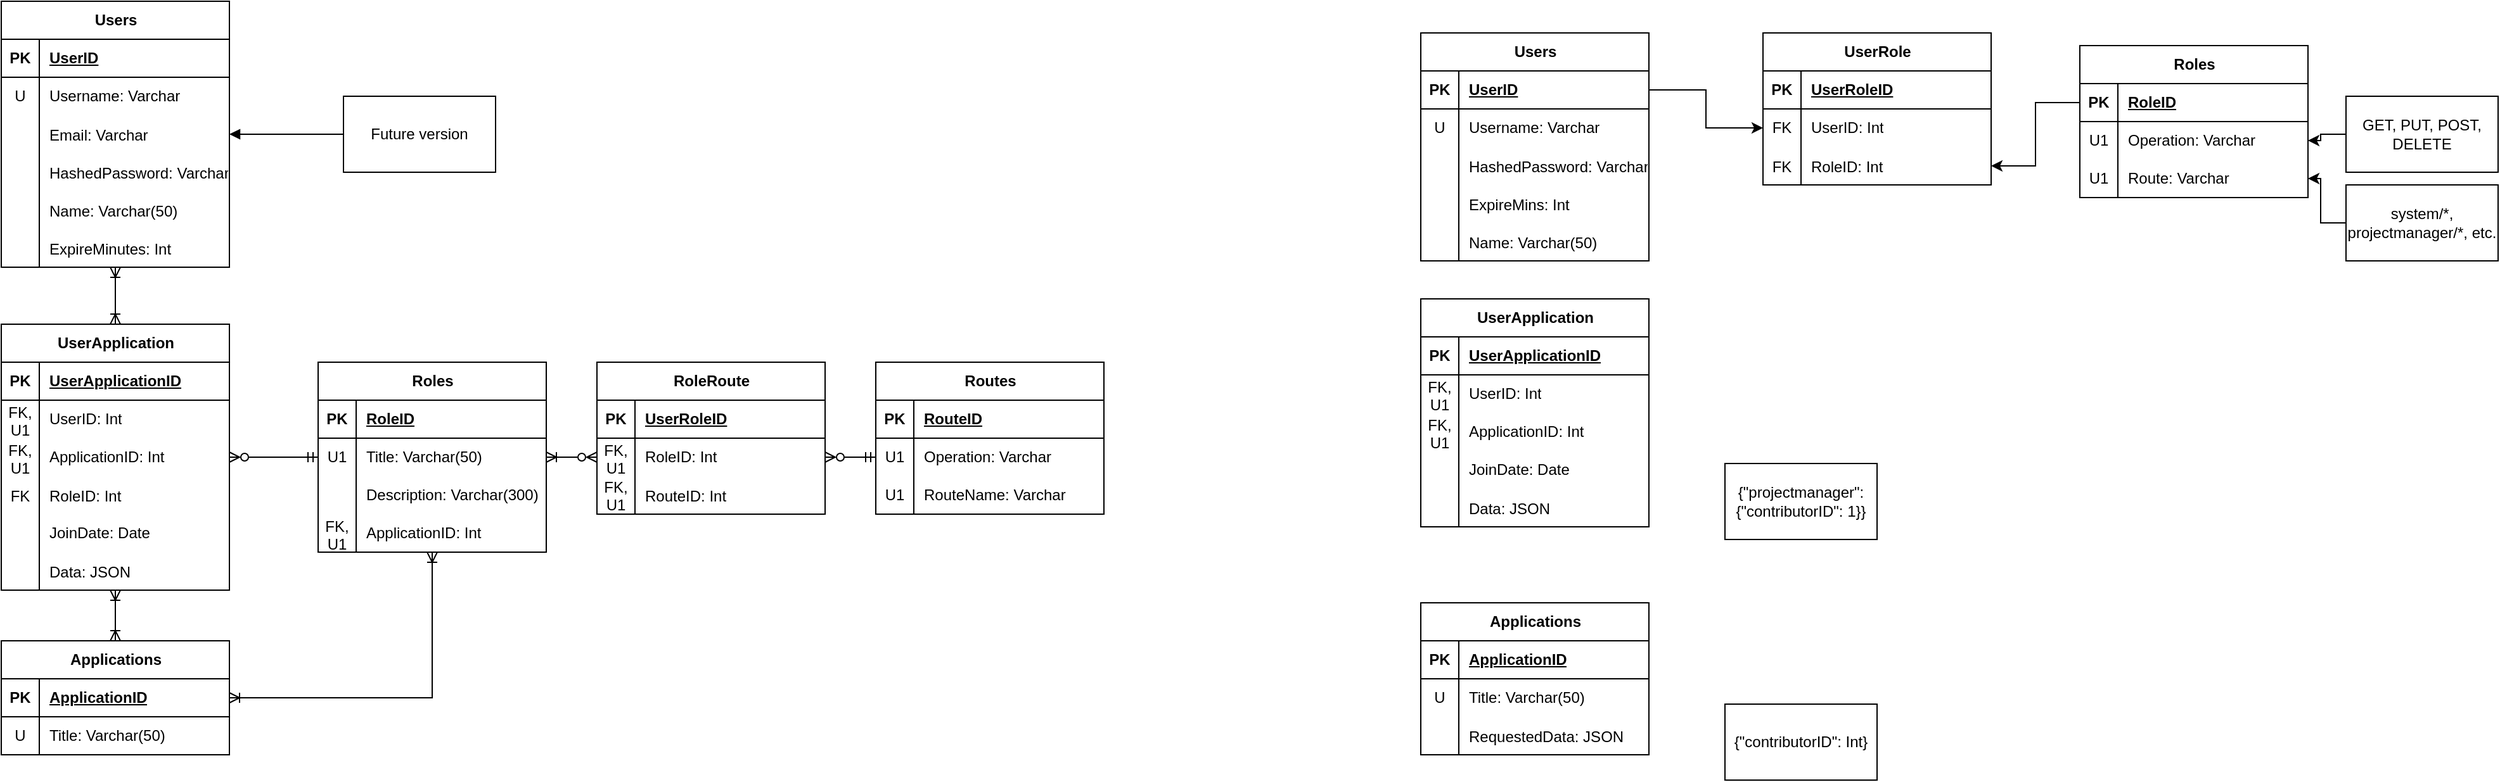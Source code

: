 <mxfile version="28.1.2">
  <diagram name="Page-1" id="nb4mi7pNr2t4-oY1ffpc">
    <mxGraphModel dx="2702" dy="653" grid="1" gridSize="10" guides="1" tooltips="1" connect="1" arrows="1" fold="1" page="1" pageScale="1" pageWidth="850" pageHeight="1100" math="0" shadow="0">
      <root>
        <mxCell id="0" />
        <mxCell id="1" parent="0" />
        <mxCell id="kNN7X9qwSUK0q-ytnzqD-1" value="Users" style="shape=table;startSize=30;container=1;collapsible=1;childLayout=tableLayout;fixedRows=1;rowLines=0;fontStyle=1;align=center;resizeLast=1;html=1;" parent="1" vertex="1">
          <mxGeometry x="-260" y="280" width="180" height="180" as="geometry" />
        </mxCell>
        <mxCell id="kNN7X9qwSUK0q-ytnzqD-2" value="" style="shape=tableRow;horizontal=0;startSize=0;swimlaneHead=0;swimlaneBody=0;fillColor=none;collapsible=0;dropTarget=0;points=[[0,0.5],[1,0.5]];portConstraint=eastwest;top=0;left=0;right=0;bottom=1;" parent="kNN7X9qwSUK0q-ytnzqD-1" vertex="1">
          <mxGeometry y="30" width="180" height="30" as="geometry" />
        </mxCell>
        <mxCell id="kNN7X9qwSUK0q-ytnzqD-3" value="PK" style="shape=partialRectangle;connectable=0;fillColor=none;top=0;left=0;bottom=0;right=0;fontStyle=1;overflow=hidden;whiteSpace=wrap;html=1;" parent="kNN7X9qwSUK0q-ytnzqD-2" vertex="1">
          <mxGeometry width="30" height="30" as="geometry">
            <mxRectangle width="30" height="30" as="alternateBounds" />
          </mxGeometry>
        </mxCell>
        <mxCell id="kNN7X9qwSUK0q-ytnzqD-4" value="UserID" style="shape=partialRectangle;connectable=0;fillColor=none;top=0;left=0;bottom=0;right=0;align=left;spacingLeft=6;fontStyle=5;overflow=hidden;whiteSpace=wrap;html=1;" parent="kNN7X9qwSUK0q-ytnzqD-2" vertex="1">
          <mxGeometry x="30" width="150" height="30" as="geometry">
            <mxRectangle width="150" height="30" as="alternateBounds" />
          </mxGeometry>
        </mxCell>
        <mxCell id="kNN7X9qwSUK0q-ytnzqD-5" value="" style="shape=tableRow;horizontal=0;startSize=0;swimlaneHead=0;swimlaneBody=0;fillColor=none;collapsible=0;dropTarget=0;points=[[0,0.5],[1,0.5]];portConstraint=eastwest;top=0;left=0;right=0;bottom=0;" parent="kNN7X9qwSUK0q-ytnzqD-1" vertex="1">
          <mxGeometry y="60" width="180" height="30" as="geometry" />
        </mxCell>
        <mxCell id="kNN7X9qwSUK0q-ytnzqD-6" value="U" style="shape=partialRectangle;connectable=0;fillColor=none;top=0;left=0;bottom=0;right=0;editable=1;overflow=hidden;whiteSpace=wrap;html=1;" parent="kNN7X9qwSUK0q-ytnzqD-5" vertex="1">
          <mxGeometry width="30" height="30" as="geometry">
            <mxRectangle width="30" height="30" as="alternateBounds" />
          </mxGeometry>
        </mxCell>
        <mxCell id="kNN7X9qwSUK0q-ytnzqD-7" value="Username: Varchar" style="shape=partialRectangle;connectable=0;fillColor=none;top=0;left=0;bottom=0;right=0;align=left;spacingLeft=6;overflow=hidden;whiteSpace=wrap;html=1;" parent="kNN7X9qwSUK0q-ytnzqD-5" vertex="1">
          <mxGeometry x="30" width="150" height="30" as="geometry">
            <mxRectangle width="150" height="30" as="alternateBounds" />
          </mxGeometry>
        </mxCell>
        <mxCell id="kNN7X9qwSUK0q-ytnzqD-29" value="" style="shape=tableRow;horizontal=0;startSize=0;swimlaneHead=0;swimlaneBody=0;fillColor=none;collapsible=0;dropTarget=0;points=[[0,0.5],[1,0.5]];portConstraint=eastwest;top=0;left=0;right=0;bottom=0;" parent="kNN7X9qwSUK0q-ytnzqD-1" vertex="1">
          <mxGeometry y="90" width="180" height="30" as="geometry" />
        </mxCell>
        <mxCell id="kNN7X9qwSUK0q-ytnzqD-30" value="" style="shape=partialRectangle;connectable=0;fillColor=none;top=0;left=0;bottom=0;right=0;editable=1;overflow=hidden;" parent="kNN7X9qwSUK0q-ytnzqD-29" vertex="1">
          <mxGeometry width="30" height="30" as="geometry">
            <mxRectangle width="30" height="30" as="alternateBounds" />
          </mxGeometry>
        </mxCell>
        <mxCell id="kNN7X9qwSUK0q-ytnzqD-31" value="HashedPassword: Varchar" style="shape=partialRectangle;connectable=0;fillColor=none;top=0;left=0;bottom=0;right=0;align=left;spacingLeft=6;overflow=hidden;" parent="kNN7X9qwSUK0q-ytnzqD-29" vertex="1">
          <mxGeometry x="30" width="150" height="30" as="geometry">
            <mxRectangle width="150" height="30" as="alternateBounds" />
          </mxGeometry>
        </mxCell>
        <mxCell id="uU7bzpxdjLpJ6NOKs12N-2" value="" style="shape=tableRow;horizontal=0;startSize=0;swimlaneHead=0;swimlaneBody=0;fillColor=none;collapsible=0;dropTarget=0;points=[[0,0.5],[1,0.5]];portConstraint=eastwest;top=0;left=0;right=0;bottom=0;" parent="kNN7X9qwSUK0q-ytnzqD-1" vertex="1">
          <mxGeometry y="120" width="180" height="30" as="geometry" />
        </mxCell>
        <mxCell id="uU7bzpxdjLpJ6NOKs12N-3" value="" style="shape=partialRectangle;connectable=0;fillColor=none;top=0;left=0;bottom=0;right=0;editable=1;overflow=hidden;" parent="uU7bzpxdjLpJ6NOKs12N-2" vertex="1">
          <mxGeometry width="30" height="30" as="geometry">
            <mxRectangle width="30" height="30" as="alternateBounds" />
          </mxGeometry>
        </mxCell>
        <mxCell id="uU7bzpxdjLpJ6NOKs12N-4" value="ExpireMins: Int" style="shape=partialRectangle;connectable=0;fillColor=none;top=0;left=0;bottom=0;right=0;align=left;spacingLeft=6;overflow=hidden;" parent="uU7bzpxdjLpJ6NOKs12N-2" vertex="1">
          <mxGeometry x="30" width="150" height="30" as="geometry">
            <mxRectangle width="150" height="30" as="alternateBounds" />
          </mxGeometry>
        </mxCell>
        <mxCell id="T93KSlqBn5MRZAO2_qso-1" value="" style="shape=tableRow;horizontal=0;startSize=0;swimlaneHead=0;swimlaneBody=0;fillColor=none;collapsible=0;dropTarget=0;points=[[0,0.5],[1,0.5]];portConstraint=eastwest;top=0;left=0;right=0;bottom=0;" parent="kNN7X9qwSUK0q-ytnzqD-1" vertex="1">
          <mxGeometry y="150" width="180" height="30" as="geometry" />
        </mxCell>
        <mxCell id="T93KSlqBn5MRZAO2_qso-2" value="" style="shape=partialRectangle;connectable=0;fillColor=none;top=0;left=0;bottom=0;right=0;editable=1;overflow=hidden;" parent="T93KSlqBn5MRZAO2_qso-1" vertex="1">
          <mxGeometry width="30" height="30" as="geometry">
            <mxRectangle width="30" height="30" as="alternateBounds" />
          </mxGeometry>
        </mxCell>
        <mxCell id="T93KSlqBn5MRZAO2_qso-3" value="Name: Varchar(50)" style="shape=partialRectangle;connectable=0;fillColor=none;top=0;left=0;bottom=0;right=0;align=left;spacingLeft=6;overflow=hidden;" parent="T93KSlqBn5MRZAO2_qso-1" vertex="1">
          <mxGeometry x="30" width="150" height="30" as="geometry">
            <mxRectangle width="150" height="30" as="alternateBounds" />
          </mxGeometry>
        </mxCell>
        <mxCell id="kNN7X9qwSUK0q-ytnzqD-14" value="UserRole" style="shape=table;startSize=30;container=1;collapsible=1;childLayout=tableLayout;fixedRows=1;rowLines=0;fontStyle=1;align=center;resizeLast=1;html=1;" parent="1" vertex="1">
          <mxGeometry x="10" y="280" width="180" height="120" as="geometry" />
        </mxCell>
        <mxCell id="kNN7X9qwSUK0q-ytnzqD-15" value="" style="shape=tableRow;horizontal=0;startSize=0;swimlaneHead=0;swimlaneBody=0;fillColor=none;collapsible=0;dropTarget=0;points=[[0,0.5],[1,0.5]];portConstraint=eastwest;top=0;left=0;right=0;bottom=1;" parent="kNN7X9qwSUK0q-ytnzqD-14" vertex="1">
          <mxGeometry y="30" width="180" height="30" as="geometry" />
        </mxCell>
        <mxCell id="kNN7X9qwSUK0q-ytnzqD-16" value="PK" style="shape=partialRectangle;connectable=0;fillColor=none;top=0;left=0;bottom=0;right=0;fontStyle=1;overflow=hidden;whiteSpace=wrap;html=1;" parent="kNN7X9qwSUK0q-ytnzqD-15" vertex="1">
          <mxGeometry width="30" height="30" as="geometry">
            <mxRectangle width="30" height="30" as="alternateBounds" />
          </mxGeometry>
        </mxCell>
        <mxCell id="kNN7X9qwSUK0q-ytnzqD-17" value="UserRoleID" style="shape=partialRectangle;connectable=0;fillColor=none;top=0;left=0;bottom=0;right=0;align=left;spacingLeft=6;fontStyle=5;overflow=hidden;whiteSpace=wrap;html=1;" parent="kNN7X9qwSUK0q-ytnzqD-15" vertex="1">
          <mxGeometry x="30" width="150" height="30" as="geometry">
            <mxRectangle width="150" height="30" as="alternateBounds" />
          </mxGeometry>
        </mxCell>
        <mxCell id="kNN7X9qwSUK0q-ytnzqD-18" value="" style="shape=tableRow;horizontal=0;startSize=0;swimlaneHead=0;swimlaneBody=0;fillColor=none;collapsible=0;dropTarget=0;points=[[0,0.5],[1,0.5]];portConstraint=eastwest;top=0;left=0;right=0;bottom=0;" parent="kNN7X9qwSUK0q-ytnzqD-14" vertex="1">
          <mxGeometry y="60" width="180" height="30" as="geometry" />
        </mxCell>
        <mxCell id="kNN7X9qwSUK0q-ytnzqD-19" value="FK" style="shape=partialRectangle;connectable=0;fillColor=none;top=0;left=0;bottom=0;right=0;editable=1;overflow=hidden;whiteSpace=wrap;html=1;" parent="kNN7X9qwSUK0q-ytnzqD-18" vertex="1">
          <mxGeometry width="30" height="30" as="geometry">
            <mxRectangle width="30" height="30" as="alternateBounds" />
          </mxGeometry>
        </mxCell>
        <mxCell id="kNN7X9qwSUK0q-ytnzqD-20" value="UserID: Int" style="shape=partialRectangle;connectable=0;fillColor=none;top=0;left=0;bottom=0;right=0;align=left;spacingLeft=6;overflow=hidden;whiteSpace=wrap;html=1;" parent="kNN7X9qwSUK0q-ytnzqD-18" vertex="1">
          <mxGeometry x="30" width="150" height="30" as="geometry">
            <mxRectangle width="150" height="30" as="alternateBounds" />
          </mxGeometry>
        </mxCell>
        <mxCell id="qYCsMLXKNH8RooIpjxIE-30" value="" style="shape=tableRow;horizontal=0;startSize=0;swimlaneHead=0;swimlaneBody=0;fillColor=none;collapsible=0;dropTarget=0;points=[[0,0.5],[1,0.5]];portConstraint=eastwest;top=0;left=0;right=0;bottom=0;" parent="kNN7X9qwSUK0q-ytnzqD-14" vertex="1">
          <mxGeometry y="90" width="180" height="30" as="geometry" />
        </mxCell>
        <mxCell id="qYCsMLXKNH8RooIpjxIE-31" value="FK" style="shape=partialRectangle;connectable=0;fillColor=none;top=0;left=0;bottom=0;right=0;editable=1;overflow=hidden;" parent="qYCsMLXKNH8RooIpjxIE-30" vertex="1">
          <mxGeometry width="30" height="30" as="geometry">
            <mxRectangle width="30" height="30" as="alternateBounds" />
          </mxGeometry>
        </mxCell>
        <mxCell id="qYCsMLXKNH8RooIpjxIE-32" value="RoleID: Int" style="shape=partialRectangle;connectable=0;fillColor=none;top=0;left=0;bottom=0;right=0;align=left;spacingLeft=6;overflow=hidden;" parent="qYCsMLXKNH8RooIpjxIE-30" vertex="1">
          <mxGeometry x="30" width="150" height="30" as="geometry">
            <mxRectangle width="150" height="30" as="alternateBounds" />
          </mxGeometry>
        </mxCell>
        <mxCell id="qYCsMLXKNH8RooIpjxIE-1" value="Roles" style="shape=table;startSize=30;container=1;collapsible=1;childLayout=tableLayout;fixedRows=1;rowLines=0;fontStyle=1;align=center;resizeLast=1;html=1;" parent="1" vertex="1">
          <mxGeometry x="260" y="290" width="180" height="120" as="geometry" />
        </mxCell>
        <mxCell id="qYCsMLXKNH8RooIpjxIE-2" value="" style="shape=tableRow;horizontal=0;startSize=0;swimlaneHead=0;swimlaneBody=0;fillColor=none;collapsible=0;dropTarget=0;points=[[0,0.5],[1,0.5]];portConstraint=eastwest;top=0;left=0;right=0;bottom=1;" parent="qYCsMLXKNH8RooIpjxIE-1" vertex="1">
          <mxGeometry y="30" width="180" height="30" as="geometry" />
        </mxCell>
        <mxCell id="qYCsMLXKNH8RooIpjxIE-3" value="PK" style="shape=partialRectangle;connectable=0;fillColor=none;top=0;left=0;bottom=0;right=0;fontStyle=1;overflow=hidden;whiteSpace=wrap;html=1;" parent="qYCsMLXKNH8RooIpjxIE-2" vertex="1">
          <mxGeometry width="30" height="30" as="geometry">
            <mxRectangle width="30" height="30" as="alternateBounds" />
          </mxGeometry>
        </mxCell>
        <mxCell id="qYCsMLXKNH8RooIpjxIE-4" value="RoleID" style="shape=partialRectangle;connectable=0;fillColor=none;top=0;left=0;bottom=0;right=0;align=left;spacingLeft=6;fontStyle=5;overflow=hidden;whiteSpace=wrap;html=1;" parent="qYCsMLXKNH8RooIpjxIE-2" vertex="1">
          <mxGeometry x="30" width="150" height="30" as="geometry">
            <mxRectangle width="150" height="30" as="alternateBounds" />
          </mxGeometry>
        </mxCell>
        <mxCell id="qYCsMLXKNH8RooIpjxIE-8" value="" style="shape=tableRow;horizontal=0;startSize=0;swimlaneHead=0;swimlaneBody=0;fillColor=none;collapsible=0;dropTarget=0;points=[[0,0.5],[1,0.5]];portConstraint=eastwest;top=0;left=0;right=0;bottom=0;" parent="qYCsMLXKNH8RooIpjxIE-1" vertex="1">
          <mxGeometry y="60" width="180" height="30" as="geometry" />
        </mxCell>
        <mxCell id="qYCsMLXKNH8RooIpjxIE-9" value="U1" style="shape=partialRectangle;connectable=0;fillColor=none;top=0;left=0;bottom=0;right=0;editable=1;overflow=hidden;whiteSpace=wrap;html=1;" parent="qYCsMLXKNH8RooIpjxIE-8" vertex="1">
          <mxGeometry width="30" height="30" as="geometry">
            <mxRectangle width="30" height="30" as="alternateBounds" />
          </mxGeometry>
        </mxCell>
        <mxCell id="qYCsMLXKNH8RooIpjxIE-10" value="Operation: Varchar" style="shape=partialRectangle;connectable=0;fillColor=none;top=0;left=0;bottom=0;right=0;align=left;spacingLeft=6;overflow=hidden;whiteSpace=wrap;html=1;" parent="qYCsMLXKNH8RooIpjxIE-8" vertex="1">
          <mxGeometry x="30" width="150" height="30" as="geometry">
            <mxRectangle width="150" height="30" as="alternateBounds" />
          </mxGeometry>
        </mxCell>
        <mxCell id="qYCsMLXKNH8RooIpjxIE-11" value="" style="shape=tableRow;horizontal=0;startSize=0;swimlaneHead=0;swimlaneBody=0;fillColor=none;collapsible=0;dropTarget=0;points=[[0,0.5],[1,0.5]];portConstraint=eastwest;top=0;left=0;right=0;bottom=0;" parent="qYCsMLXKNH8RooIpjxIE-1" vertex="1">
          <mxGeometry y="90" width="180" height="30" as="geometry" />
        </mxCell>
        <mxCell id="qYCsMLXKNH8RooIpjxIE-12" value="U1" style="shape=partialRectangle;connectable=0;fillColor=none;top=0;left=0;bottom=0;right=0;editable=1;overflow=hidden;whiteSpace=wrap;html=1;" parent="qYCsMLXKNH8RooIpjxIE-11" vertex="1">
          <mxGeometry width="30" height="30" as="geometry">
            <mxRectangle width="30" height="30" as="alternateBounds" />
          </mxGeometry>
        </mxCell>
        <mxCell id="qYCsMLXKNH8RooIpjxIE-13" value="Route: Varchar" style="shape=partialRectangle;connectable=0;fillColor=none;top=0;left=0;bottom=0;right=0;align=left;spacingLeft=6;overflow=hidden;whiteSpace=wrap;html=1;" parent="qYCsMLXKNH8RooIpjxIE-11" vertex="1">
          <mxGeometry x="30" width="150" height="30" as="geometry">
            <mxRectangle width="150" height="30" as="alternateBounds" />
          </mxGeometry>
        </mxCell>
        <mxCell id="uU7bzpxdjLpJ6NOKs12N-1" style="edgeStyle=orthogonalEdgeStyle;rounded=0;orthogonalLoop=1;jettySize=auto;html=1;entryX=1;entryY=0.5;entryDx=0;entryDy=0;" parent="1" source="qYCsMLXKNH8RooIpjxIE-27" target="qYCsMLXKNH8RooIpjxIE-8" edge="1">
          <mxGeometry relative="1" as="geometry" />
        </mxCell>
        <mxCell id="qYCsMLXKNH8RooIpjxIE-27" value="GET, PUT, POST, DELETE" style="rounded=0;whiteSpace=wrap;html=1;" parent="1" vertex="1">
          <mxGeometry x="470" y="330" width="120" height="60" as="geometry" />
        </mxCell>
        <mxCell id="qYCsMLXKNH8RooIpjxIE-33" style="edgeStyle=orthogonalEdgeStyle;rounded=0;orthogonalLoop=1;jettySize=auto;html=1;entryX=1;entryY=0.5;entryDx=0;entryDy=0;" parent="1" source="qYCsMLXKNH8RooIpjxIE-2" target="qYCsMLXKNH8RooIpjxIE-30" edge="1">
          <mxGeometry relative="1" as="geometry" />
        </mxCell>
        <mxCell id="qYCsMLXKNH8RooIpjxIE-34" style="edgeStyle=orthogonalEdgeStyle;rounded=0;orthogonalLoop=1;jettySize=auto;html=1;entryX=0;entryY=0.5;entryDx=0;entryDy=0;" parent="1" source="kNN7X9qwSUK0q-ytnzqD-2" target="kNN7X9qwSUK0q-ytnzqD-18" edge="1">
          <mxGeometry relative="1" as="geometry" />
        </mxCell>
        <mxCell id="uU7bzpxdjLpJ6NOKs12N-9" style="edgeStyle=orthogonalEdgeStyle;rounded=0;orthogonalLoop=1;jettySize=auto;html=1;entryX=1;entryY=0.5;entryDx=0;entryDy=0;" parent="1" source="uU7bzpxdjLpJ6NOKs12N-8" target="qYCsMLXKNH8RooIpjxIE-11" edge="1">
          <mxGeometry relative="1" as="geometry" />
        </mxCell>
        <mxCell id="uU7bzpxdjLpJ6NOKs12N-8" value="system/*, projectmanager/*, etc." style="rounded=0;whiteSpace=wrap;html=1;" parent="1" vertex="1">
          <mxGeometry x="470" y="400" width="120" height="60" as="geometry" />
        </mxCell>
        <mxCell id="iZ5FdA-a0nh2nVaovW2s-1" value="Applications" style="shape=table;startSize=30;container=1;collapsible=1;childLayout=tableLayout;fixedRows=1;rowLines=0;fontStyle=1;align=center;resizeLast=1;html=1;" parent="1" vertex="1">
          <mxGeometry x="-260" y="730" width="180" height="120" as="geometry" />
        </mxCell>
        <mxCell id="iZ5FdA-a0nh2nVaovW2s-2" value="" style="shape=tableRow;horizontal=0;startSize=0;swimlaneHead=0;swimlaneBody=0;fillColor=none;collapsible=0;dropTarget=0;points=[[0,0.5],[1,0.5]];portConstraint=eastwest;top=0;left=0;right=0;bottom=1;" parent="iZ5FdA-a0nh2nVaovW2s-1" vertex="1">
          <mxGeometry y="30" width="180" height="30" as="geometry" />
        </mxCell>
        <mxCell id="iZ5FdA-a0nh2nVaovW2s-3" value="PK" style="shape=partialRectangle;connectable=0;fillColor=none;top=0;left=0;bottom=0;right=0;fontStyle=1;overflow=hidden;whiteSpace=wrap;html=1;" parent="iZ5FdA-a0nh2nVaovW2s-2" vertex="1">
          <mxGeometry width="30" height="30" as="geometry">
            <mxRectangle width="30" height="30" as="alternateBounds" />
          </mxGeometry>
        </mxCell>
        <mxCell id="iZ5FdA-a0nh2nVaovW2s-4" value="ApplicationID" style="shape=partialRectangle;connectable=0;fillColor=none;top=0;left=0;bottom=0;right=0;align=left;spacingLeft=6;fontStyle=5;overflow=hidden;whiteSpace=wrap;html=1;" parent="iZ5FdA-a0nh2nVaovW2s-2" vertex="1">
          <mxGeometry x="30" width="150" height="30" as="geometry">
            <mxRectangle width="150" height="30" as="alternateBounds" />
          </mxGeometry>
        </mxCell>
        <mxCell id="iZ5FdA-a0nh2nVaovW2s-5" value="" style="shape=tableRow;horizontal=0;startSize=0;swimlaneHead=0;swimlaneBody=0;fillColor=none;collapsible=0;dropTarget=0;points=[[0,0.5],[1,0.5]];portConstraint=eastwest;top=0;left=0;right=0;bottom=0;" parent="iZ5FdA-a0nh2nVaovW2s-1" vertex="1">
          <mxGeometry y="60" width="180" height="30" as="geometry" />
        </mxCell>
        <mxCell id="iZ5FdA-a0nh2nVaovW2s-6" value="U" style="shape=partialRectangle;connectable=0;fillColor=none;top=0;left=0;bottom=0;right=0;editable=1;overflow=hidden;whiteSpace=wrap;html=1;" parent="iZ5FdA-a0nh2nVaovW2s-5" vertex="1">
          <mxGeometry width="30" height="30" as="geometry">
            <mxRectangle width="30" height="30" as="alternateBounds" />
          </mxGeometry>
        </mxCell>
        <mxCell id="iZ5FdA-a0nh2nVaovW2s-7" value="Title: Varchar(50)" style="shape=partialRectangle;connectable=0;fillColor=none;top=0;left=0;bottom=0;right=0;align=left;spacingLeft=6;overflow=hidden;whiteSpace=wrap;html=1;" parent="iZ5FdA-a0nh2nVaovW2s-5" vertex="1">
          <mxGeometry x="30" width="150" height="30" as="geometry">
            <mxRectangle width="150" height="30" as="alternateBounds" />
          </mxGeometry>
        </mxCell>
        <mxCell id="iZ5FdA-a0nh2nVaovW2s-30" value="" style="shape=tableRow;horizontal=0;startSize=0;swimlaneHead=0;swimlaneBody=0;fillColor=none;collapsible=0;dropTarget=0;points=[[0,0.5],[1,0.5]];portConstraint=eastwest;top=0;left=0;right=0;bottom=0;" parent="iZ5FdA-a0nh2nVaovW2s-1" vertex="1">
          <mxGeometry y="90" width="180" height="30" as="geometry" />
        </mxCell>
        <mxCell id="iZ5FdA-a0nh2nVaovW2s-31" value="" style="shape=partialRectangle;connectable=0;fillColor=none;top=0;left=0;bottom=0;right=0;editable=1;overflow=hidden;" parent="iZ5FdA-a0nh2nVaovW2s-30" vertex="1">
          <mxGeometry width="30" height="30" as="geometry">
            <mxRectangle width="30" height="30" as="alternateBounds" />
          </mxGeometry>
        </mxCell>
        <mxCell id="iZ5FdA-a0nh2nVaovW2s-32" value="RequestedData: JSON" style="shape=partialRectangle;connectable=0;fillColor=none;top=0;left=0;bottom=0;right=0;align=left;spacingLeft=6;overflow=hidden;" parent="iZ5FdA-a0nh2nVaovW2s-30" vertex="1">
          <mxGeometry x="30" width="150" height="30" as="geometry">
            <mxRectangle width="150" height="30" as="alternateBounds" />
          </mxGeometry>
        </mxCell>
        <mxCell id="iZ5FdA-a0nh2nVaovW2s-14" value="UserApplication" style="shape=table;startSize=30;container=1;collapsible=1;childLayout=tableLayout;fixedRows=1;rowLines=0;fontStyle=1;align=center;resizeLast=1;html=1;" parent="1" vertex="1">
          <mxGeometry x="-260" y="490" width="180" height="180" as="geometry" />
        </mxCell>
        <mxCell id="iZ5FdA-a0nh2nVaovW2s-15" value="" style="shape=tableRow;horizontal=0;startSize=0;swimlaneHead=0;swimlaneBody=0;fillColor=none;collapsible=0;dropTarget=0;points=[[0,0.5],[1,0.5]];portConstraint=eastwest;top=0;left=0;right=0;bottom=1;" parent="iZ5FdA-a0nh2nVaovW2s-14" vertex="1">
          <mxGeometry y="30" width="180" height="30" as="geometry" />
        </mxCell>
        <mxCell id="iZ5FdA-a0nh2nVaovW2s-16" value="PK" style="shape=partialRectangle;connectable=0;fillColor=none;top=0;left=0;bottom=0;right=0;fontStyle=1;overflow=hidden;whiteSpace=wrap;html=1;" parent="iZ5FdA-a0nh2nVaovW2s-15" vertex="1">
          <mxGeometry width="30" height="30" as="geometry">
            <mxRectangle width="30" height="30" as="alternateBounds" />
          </mxGeometry>
        </mxCell>
        <mxCell id="iZ5FdA-a0nh2nVaovW2s-17" value="UserApplicationID" style="shape=partialRectangle;connectable=0;fillColor=none;top=0;left=0;bottom=0;right=0;align=left;spacingLeft=6;fontStyle=5;overflow=hidden;whiteSpace=wrap;html=1;" parent="iZ5FdA-a0nh2nVaovW2s-15" vertex="1">
          <mxGeometry x="30" width="150" height="30" as="geometry">
            <mxRectangle width="150" height="30" as="alternateBounds" />
          </mxGeometry>
        </mxCell>
        <mxCell id="iZ5FdA-a0nh2nVaovW2s-18" value="" style="shape=tableRow;horizontal=0;startSize=0;swimlaneHead=0;swimlaneBody=0;fillColor=none;collapsible=0;dropTarget=0;points=[[0,0.5],[1,0.5]];portConstraint=eastwest;top=0;left=0;right=0;bottom=0;" parent="iZ5FdA-a0nh2nVaovW2s-14" vertex="1">
          <mxGeometry y="60" width="180" height="30" as="geometry" />
        </mxCell>
        <mxCell id="iZ5FdA-a0nh2nVaovW2s-19" value="FK,&lt;div&gt;U1&lt;/div&gt;" style="shape=partialRectangle;connectable=0;fillColor=none;top=0;left=0;bottom=0;right=0;editable=1;overflow=hidden;whiteSpace=wrap;html=1;" parent="iZ5FdA-a0nh2nVaovW2s-18" vertex="1">
          <mxGeometry width="30" height="30" as="geometry">
            <mxRectangle width="30" height="30" as="alternateBounds" />
          </mxGeometry>
        </mxCell>
        <mxCell id="iZ5FdA-a0nh2nVaovW2s-20" value="UserID: Int" style="shape=partialRectangle;connectable=0;fillColor=none;top=0;left=0;bottom=0;right=0;align=left;spacingLeft=6;overflow=hidden;whiteSpace=wrap;html=1;" parent="iZ5FdA-a0nh2nVaovW2s-18" vertex="1">
          <mxGeometry x="30" width="150" height="30" as="geometry">
            <mxRectangle width="150" height="30" as="alternateBounds" />
          </mxGeometry>
        </mxCell>
        <mxCell id="iZ5FdA-a0nh2nVaovW2s-21" value="" style="shape=tableRow;horizontal=0;startSize=0;swimlaneHead=0;swimlaneBody=0;fillColor=none;collapsible=0;dropTarget=0;points=[[0,0.5],[1,0.5]];portConstraint=eastwest;top=0;left=0;right=0;bottom=0;" parent="iZ5FdA-a0nh2nVaovW2s-14" vertex="1">
          <mxGeometry y="90" width="180" height="30" as="geometry" />
        </mxCell>
        <mxCell id="iZ5FdA-a0nh2nVaovW2s-22" value="FK,&lt;div&gt;U1&lt;/div&gt;" style="shape=partialRectangle;connectable=0;fillColor=none;top=0;left=0;bottom=0;right=0;editable=1;overflow=hidden;whiteSpace=wrap;html=1;" parent="iZ5FdA-a0nh2nVaovW2s-21" vertex="1">
          <mxGeometry width="30" height="30" as="geometry">
            <mxRectangle width="30" height="30" as="alternateBounds" />
          </mxGeometry>
        </mxCell>
        <mxCell id="iZ5FdA-a0nh2nVaovW2s-23" value="ApplicationID: Int" style="shape=partialRectangle;connectable=0;fillColor=none;top=0;left=0;bottom=0;right=0;align=left;spacingLeft=6;overflow=hidden;whiteSpace=wrap;html=1;" parent="iZ5FdA-a0nh2nVaovW2s-21" vertex="1">
          <mxGeometry x="30" width="150" height="30" as="geometry">
            <mxRectangle width="150" height="30" as="alternateBounds" />
          </mxGeometry>
        </mxCell>
        <mxCell id="iZ5FdA-a0nh2nVaovW2s-24" value="" style="shape=tableRow;horizontal=0;startSize=0;swimlaneHead=0;swimlaneBody=0;fillColor=none;collapsible=0;dropTarget=0;points=[[0,0.5],[1,0.5]];portConstraint=eastwest;top=0;left=0;right=0;bottom=0;" parent="iZ5FdA-a0nh2nVaovW2s-14" vertex="1">
          <mxGeometry y="120" width="180" height="30" as="geometry" />
        </mxCell>
        <mxCell id="iZ5FdA-a0nh2nVaovW2s-25" value="" style="shape=partialRectangle;connectable=0;fillColor=none;top=0;left=0;bottom=0;right=0;editable=1;overflow=hidden;whiteSpace=wrap;html=1;" parent="iZ5FdA-a0nh2nVaovW2s-24" vertex="1">
          <mxGeometry width="30" height="30" as="geometry">
            <mxRectangle width="30" height="30" as="alternateBounds" />
          </mxGeometry>
        </mxCell>
        <mxCell id="iZ5FdA-a0nh2nVaovW2s-26" value="JoinDate: Date" style="shape=partialRectangle;connectable=0;fillColor=none;top=0;left=0;bottom=0;right=0;align=left;spacingLeft=6;overflow=hidden;whiteSpace=wrap;html=1;" parent="iZ5FdA-a0nh2nVaovW2s-24" vertex="1">
          <mxGeometry x="30" width="150" height="30" as="geometry">
            <mxRectangle width="150" height="30" as="alternateBounds" />
          </mxGeometry>
        </mxCell>
        <mxCell id="iZ5FdA-a0nh2nVaovW2s-27" value="" style="shape=tableRow;horizontal=0;startSize=0;swimlaneHead=0;swimlaneBody=0;fillColor=none;collapsible=0;dropTarget=0;points=[[0,0.5],[1,0.5]];portConstraint=eastwest;top=0;left=0;right=0;bottom=0;" parent="iZ5FdA-a0nh2nVaovW2s-14" vertex="1">
          <mxGeometry y="150" width="180" height="30" as="geometry" />
        </mxCell>
        <mxCell id="iZ5FdA-a0nh2nVaovW2s-28" value="" style="shape=partialRectangle;connectable=0;fillColor=none;top=0;left=0;bottom=0;right=0;editable=1;overflow=hidden;" parent="iZ5FdA-a0nh2nVaovW2s-27" vertex="1">
          <mxGeometry width="30" height="30" as="geometry">
            <mxRectangle width="30" height="30" as="alternateBounds" />
          </mxGeometry>
        </mxCell>
        <mxCell id="iZ5FdA-a0nh2nVaovW2s-29" value="Data: JSON" style="shape=partialRectangle;connectable=0;fillColor=none;top=0;left=0;bottom=0;right=0;align=left;spacingLeft=6;overflow=hidden;" parent="iZ5FdA-a0nh2nVaovW2s-27" vertex="1">
          <mxGeometry x="30" width="150" height="30" as="geometry">
            <mxRectangle width="150" height="30" as="alternateBounds" />
          </mxGeometry>
        </mxCell>
        <mxCell id="iZ5FdA-a0nh2nVaovW2s-33" value="{&quot;projectmanager&quot;: {&quot;contributorID&quot;: 1}}" style="rounded=0;whiteSpace=wrap;html=1;" parent="1" vertex="1">
          <mxGeometry x="-20" y="620" width="120" height="60" as="geometry" />
        </mxCell>
        <mxCell id="iZ5FdA-a0nh2nVaovW2s-34" value="{&quot;contributorID&quot;: Int}" style="rounded=0;whiteSpace=wrap;html=1;" parent="1" vertex="1">
          <mxGeometry x="-20" y="810" width="120" height="60" as="geometry" />
        </mxCell>
        <mxCell id="T93KSlqBn5MRZAO2_qso-119" style="edgeStyle=orthogonalEdgeStyle;rounded=0;orthogonalLoop=1;jettySize=auto;html=1;entryX=0.5;entryY=0;entryDx=0;entryDy=0;startArrow=ERoneToMany;startFill=0;endArrow=ERoneToMany;endFill=0;" parent="1" source="T93KSlqBn5MRZAO2_qso-4" target="T93KSlqBn5MRZAO2_qso-56" edge="1">
          <mxGeometry relative="1" as="geometry" />
        </mxCell>
        <mxCell id="T93KSlqBn5MRZAO2_qso-4" value="Users" style="shape=table;startSize=30;container=1;collapsible=1;childLayout=tableLayout;fixedRows=1;rowLines=0;fontStyle=1;align=center;resizeLast=1;html=1;" parent="1" vertex="1">
          <mxGeometry x="-1380" y="255" width="180" height="210" as="geometry" />
        </mxCell>
        <mxCell id="T93KSlqBn5MRZAO2_qso-5" value="" style="shape=tableRow;horizontal=0;startSize=0;swimlaneHead=0;swimlaneBody=0;fillColor=none;collapsible=0;dropTarget=0;points=[[0,0.5],[1,0.5]];portConstraint=eastwest;top=0;left=0;right=0;bottom=1;" parent="T93KSlqBn5MRZAO2_qso-4" vertex="1">
          <mxGeometry y="30" width="180" height="30" as="geometry" />
        </mxCell>
        <mxCell id="T93KSlqBn5MRZAO2_qso-6" value="PK" style="shape=partialRectangle;connectable=0;fillColor=none;top=0;left=0;bottom=0;right=0;fontStyle=1;overflow=hidden;whiteSpace=wrap;html=1;" parent="T93KSlqBn5MRZAO2_qso-5" vertex="1">
          <mxGeometry width="30" height="30" as="geometry">
            <mxRectangle width="30" height="30" as="alternateBounds" />
          </mxGeometry>
        </mxCell>
        <mxCell id="T93KSlqBn5MRZAO2_qso-7" value="UserID" style="shape=partialRectangle;connectable=0;fillColor=none;top=0;left=0;bottom=0;right=0;align=left;spacingLeft=6;fontStyle=5;overflow=hidden;whiteSpace=wrap;html=1;" parent="T93KSlqBn5MRZAO2_qso-5" vertex="1">
          <mxGeometry x="30" width="150" height="30" as="geometry">
            <mxRectangle width="150" height="30" as="alternateBounds" />
          </mxGeometry>
        </mxCell>
        <mxCell id="T93KSlqBn5MRZAO2_qso-8" value="" style="shape=tableRow;horizontal=0;startSize=0;swimlaneHead=0;swimlaneBody=0;fillColor=none;collapsible=0;dropTarget=0;points=[[0,0.5],[1,0.5]];portConstraint=eastwest;top=0;left=0;right=0;bottom=0;" parent="T93KSlqBn5MRZAO2_qso-4" vertex="1">
          <mxGeometry y="60" width="180" height="30" as="geometry" />
        </mxCell>
        <mxCell id="T93KSlqBn5MRZAO2_qso-9" value="U" style="shape=partialRectangle;connectable=0;fillColor=none;top=0;left=0;bottom=0;right=0;editable=1;overflow=hidden;whiteSpace=wrap;html=1;" parent="T93KSlqBn5MRZAO2_qso-8" vertex="1">
          <mxGeometry width="30" height="30" as="geometry">
            <mxRectangle width="30" height="30" as="alternateBounds" />
          </mxGeometry>
        </mxCell>
        <mxCell id="T93KSlqBn5MRZAO2_qso-10" value="Username: Varchar" style="shape=partialRectangle;connectable=0;fillColor=none;top=0;left=0;bottom=0;right=0;align=left;spacingLeft=6;overflow=hidden;whiteSpace=wrap;html=1;" parent="T93KSlqBn5MRZAO2_qso-8" vertex="1">
          <mxGeometry x="30" width="150" height="30" as="geometry">
            <mxRectangle width="150" height="30" as="alternateBounds" />
          </mxGeometry>
        </mxCell>
        <mxCell id="2XwPakaOuDvNXKbThU-M-1" value="" style="shape=tableRow;horizontal=0;startSize=0;swimlaneHead=0;swimlaneBody=0;fillColor=none;collapsible=0;dropTarget=0;points=[[0,0.5],[1,0.5]];portConstraint=eastwest;top=0;left=0;right=0;bottom=0;" vertex="1" parent="T93KSlqBn5MRZAO2_qso-4">
          <mxGeometry y="90" width="180" height="30" as="geometry" />
        </mxCell>
        <mxCell id="2XwPakaOuDvNXKbThU-M-2" value="" style="shape=partialRectangle;connectable=0;fillColor=none;top=0;left=0;bottom=0;right=0;editable=1;overflow=hidden;" vertex="1" parent="2XwPakaOuDvNXKbThU-M-1">
          <mxGeometry width="30" height="30" as="geometry">
            <mxRectangle width="30" height="30" as="alternateBounds" />
          </mxGeometry>
        </mxCell>
        <mxCell id="2XwPakaOuDvNXKbThU-M-3" value="Email: Varchar" style="shape=partialRectangle;connectable=0;fillColor=none;top=0;left=0;bottom=0;right=0;align=left;spacingLeft=6;overflow=hidden;" vertex="1" parent="2XwPakaOuDvNXKbThU-M-1">
          <mxGeometry x="30" width="150" height="30" as="geometry">
            <mxRectangle width="150" height="30" as="alternateBounds" />
          </mxGeometry>
        </mxCell>
        <mxCell id="T93KSlqBn5MRZAO2_qso-11" value="" style="shape=tableRow;horizontal=0;startSize=0;swimlaneHead=0;swimlaneBody=0;fillColor=none;collapsible=0;dropTarget=0;points=[[0,0.5],[1,0.5]];portConstraint=eastwest;top=0;left=0;right=0;bottom=0;" parent="T93KSlqBn5MRZAO2_qso-4" vertex="1">
          <mxGeometry y="120" width="180" height="30" as="geometry" />
        </mxCell>
        <mxCell id="T93KSlqBn5MRZAO2_qso-12" value="" style="shape=partialRectangle;connectable=0;fillColor=none;top=0;left=0;bottom=0;right=0;editable=1;overflow=hidden;" parent="T93KSlqBn5MRZAO2_qso-11" vertex="1">
          <mxGeometry width="30" height="30" as="geometry">
            <mxRectangle width="30" height="30" as="alternateBounds" />
          </mxGeometry>
        </mxCell>
        <mxCell id="T93KSlqBn5MRZAO2_qso-13" value="HashedPassword: Varchar" style="shape=partialRectangle;connectable=0;fillColor=none;top=0;left=0;bottom=0;right=0;align=left;spacingLeft=6;overflow=hidden;" parent="T93KSlqBn5MRZAO2_qso-11" vertex="1">
          <mxGeometry x="30" width="150" height="30" as="geometry">
            <mxRectangle width="150" height="30" as="alternateBounds" />
          </mxGeometry>
        </mxCell>
        <mxCell id="T93KSlqBn5MRZAO2_qso-125" value="" style="shape=tableRow;horizontal=0;startSize=0;swimlaneHead=0;swimlaneBody=0;fillColor=none;collapsible=0;dropTarget=0;points=[[0,0.5],[1,0.5]];portConstraint=eastwest;top=0;left=0;right=0;bottom=0;" parent="T93KSlqBn5MRZAO2_qso-4" vertex="1">
          <mxGeometry y="150" width="180" height="30" as="geometry" />
        </mxCell>
        <mxCell id="T93KSlqBn5MRZAO2_qso-126" value="" style="shape=partialRectangle;connectable=0;fillColor=none;top=0;left=0;bottom=0;right=0;editable=1;overflow=hidden;" parent="T93KSlqBn5MRZAO2_qso-125" vertex="1">
          <mxGeometry width="30" height="30" as="geometry">
            <mxRectangle width="30" height="30" as="alternateBounds" />
          </mxGeometry>
        </mxCell>
        <mxCell id="T93KSlqBn5MRZAO2_qso-127" value="Name: Varchar(50)" style="shape=partialRectangle;connectable=0;fillColor=none;top=0;left=0;bottom=0;right=0;align=left;spacingLeft=6;overflow=hidden;" parent="T93KSlqBn5MRZAO2_qso-125" vertex="1">
          <mxGeometry x="30" width="150" height="30" as="geometry">
            <mxRectangle width="150" height="30" as="alternateBounds" />
          </mxGeometry>
        </mxCell>
        <mxCell id="T93KSlqBn5MRZAO2_qso-14" value="" style="shape=tableRow;horizontal=0;startSize=0;swimlaneHead=0;swimlaneBody=0;fillColor=none;collapsible=0;dropTarget=0;points=[[0,0.5],[1,0.5]];portConstraint=eastwest;top=0;left=0;right=0;bottom=0;" parent="T93KSlqBn5MRZAO2_qso-4" vertex="1">
          <mxGeometry y="180" width="180" height="30" as="geometry" />
        </mxCell>
        <mxCell id="T93KSlqBn5MRZAO2_qso-15" value="" style="shape=partialRectangle;connectable=0;fillColor=none;top=0;left=0;bottom=0;right=0;editable=1;overflow=hidden;" parent="T93KSlqBn5MRZAO2_qso-14" vertex="1">
          <mxGeometry width="30" height="30" as="geometry">
            <mxRectangle width="30" height="30" as="alternateBounds" />
          </mxGeometry>
        </mxCell>
        <mxCell id="T93KSlqBn5MRZAO2_qso-16" value="ExpireMinutes: Int" style="shape=partialRectangle;connectable=0;fillColor=none;top=0;left=0;bottom=0;right=0;align=left;spacingLeft=6;overflow=hidden;" parent="T93KSlqBn5MRZAO2_qso-14" vertex="1">
          <mxGeometry x="30" width="150" height="30" as="geometry">
            <mxRectangle width="150" height="30" as="alternateBounds" />
          </mxGeometry>
        </mxCell>
        <mxCell id="T93KSlqBn5MRZAO2_qso-124" style="edgeStyle=orthogonalEdgeStyle;rounded=0;orthogonalLoop=1;jettySize=auto;html=1;entryX=0;entryY=0.5;entryDx=0;entryDy=0;exitX=1;exitY=0.5;exitDx=0;exitDy=0;startArrow=ERzeroToMany;startFill=0;endArrow=ERmandOne;endFill=0;" parent="1" source="T93KSlqBn5MRZAO2_qso-24" target="T93KSlqBn5MRZAO2_qso-34" edge="1">
          <mxGeometry relative="1" as="geometry" />
        </mxCell>
        <mxCell id="T93KSlqBn5MRZAO2_qso-20" value="RoleRoute" style="shape=table;startSize=30;container=1;collapsible=1;childLayout=tableLayout;fixedRows=1;rowLines=0;fontStyle=1;align=center;resizeLast=1;html=1;" parent="1" vertex="1">
          <mxGeometry x="-910" y="540" width="180" height="120" as="geometry" />
        </mxCell>
        <mxCell id="T93KSlqBn5MRZAO2_qso-21" value="" style="shape=tableRow;horizontal=0;startSize=0;swimlaneHead=0;swimlaneBody=0;fillColor=none;collapsible=0;dropTarget=0;points=[[0,0.5],[1,0.5]];portConstraint=eastwest;top=0;left=0;right=0;bottom=1;" parent="T93KSlqBn5MRZAO2_qso-20" vertex="1">
          <mxGeometry y="30" width="180" height="30" as="geometry" />
        </mxCell>
        <mxCell id="T93KSlqBn5MRZAO2_qso-22" value="PK" style="shape=partialRectangle;connectable=0;fillColor=none;top=0;left=0;bottom=0;right=0;fontStyle=1;overflow=hidden;whiteSpace=wrap;html=1;" parent="T93KSlqBn5MRZAO2_qso-21" vertex="1">
          <mxGeometry width="30" height="30" as="geometry">
            <mxRectangle width="30" height="30" as="alternateBounds" />
          </mxGeometry>
        </mxCell>
        <mxCell id="T93KSlqBn5MRZAO2_qso-23" value="UserRoleID" style="shape=partialRectangle;connectable=0;fillColor=none;top=0;left=0;bottom=0;right=0;align=left;spacingLeft=6;fontStyle=5;overflow=hidden;whiteSpace=wrap;html=1;" parent="T93KSlqBn5MRZAO2_qso-21" vertex="1">
          <mxGeometry x="30" width="150" height="30" as="geometry">
            <mxRectangle width="150" height="30" as="alternateBounds" />
          </mxGeometry>
        </mxCell>
        <mxCell id="T93KSlqBn5MRZAO2_qso-24" value="" style="shape=tableRow;horizontal=0;startSize=0;swimlaneHead=0;swimlaneBody=0;fillColor=none;collapsible=0;dropTarget=0;points=[[0,0.5],[1,0.5]];portConstraint=eastwest;top=0;left=0;right=0;bottom=0;" parent="T93KSlqBn5MRZAO2_qso-20" vertex="1">
          <mxGeometry y="60" width="180" height="30" as="geometry" />
        </mxCell>
        <mxCell id="T93KSlqBn5MRZAO2_qso-25" value="FK, U1" style="shape=partialRectangle;connectable=0;fillColor=none;top=0;left=0;bottom=0;right=0;editable=1;overflow=hidden;whiteSpace=wrap;html=1;" parent="T93KSlqBn5MRZAO2_qso-24" vertex="1">
          <mxGeometry width="30" height="30" as="geometry">
            <mxRectangle width="30" height="30" as="alternateBounds" />
          </mxGeometry>
        </mxCell>
        <mxCell id="T93KSlqBn5MRZAO2_qso-26" value="RoleID: Int" style="shape=partialRectangle;connectable=0;fillColor=none;top=0;left=0;bottom=0;right=0;align=left;spacingLeft=6;overflow=hidden;whiteSpace=wrap;html=1;" parent="T93KSlqBn5MRZAO2_qso-24" vertex="1">
          <mxGeometry x="30" width="150" height="30" as="geometry">
            <mxRectangle width="150" height="30" as="alternateBounds" />
          </mxGeometry>
        </mxCell>
        <mxCell id="T93KSlqBn5MRZAO2_qso-27" value="" style="shape=tableRow;horizontal=0;startSize=0;swimlaneHead=0;swimlaneBody=0;fillColor=none;collapsible=0;dropTarget=0;points=[[0,0.5],[1,0.5]];portConstraint=eastwest;top=0;left=0;right=0;bottom=0;" parent="T93KSlqBn5MRZAO2_qso-20" vertex="1">
          <mxGeometry y="90" width="180" height="30" as="geometry" />
        </mxCell>
        <mxCell id="T93KSlqBn5MRZAO2_qso-28" value="FK,&#xa;U1" style="shape=partialRectangle;connectable=0;fillColor=none;top=0;left=0;bottom=0;right=0;editable=1;overflow=hidden;" parent="T93KSlqBn5MRZAO2_qso-27" vertex="1">
          <mxGeometry width="30" height="30" as="geometry">
            <mxRectangle width="30" height="30" as="alternateBounds" />
          </mxGeometry>
        </mxCell>
        <mxCell id="T93KSlqBn5MRZAO2_qso-29" value="RouteID: Int" style="shape=partialRectangle;connectable=0;fillColor=none;top=0;left=0;bottom=0;right=0;align=left;spacingLeft=6;overflow=hidden;" parent="T93KSlqBn5MRZAO2_qso-27" vertex="1">
          <mxGeometry x="30" width="150" height="30" as="geometry">
            <mxRectangle width="150" height="30" as="alternateBounds" />
          </mxGeometry>
        </mxCell>
        <mxCell id="T93KSlqBn5MRZAO2_qso-30" value="Routes" style="shape=table;startSize=30;container=1;collapsible=1;childLayout=tableLayout;fixedRows=1;rowLines=0;fontStyle=1;align=center;resizeLast=1;html=1;" parent="1" vertex="1">
          <mxGeometry x="-690" y="540" width="180" height="120" as="geometry" />
        </mxCell>
        <mxCell id="T93KSlqBn5MRZAO2_qso-31" value="" style="shape=tableRow;horizontal=0;startSize=0;swimlaneHead=0;swimlaneBody=0;fillColor=none;collapsible=0;dropTarget=0;points=[[0,0.5],[1,0.5]];portConstraint=eastwest;top=0;left=0;right=0;bottom=1;" parent="T93KSlqBn5MRZAO2_qso-30" vertex="1">
          <mxGeometry y="30" width="180" height="30" as="geometry" />
        </mxCell>
        <mxCell id="T93KSlqBn5MRZAO2_qso-32" value="PK" style="shape=partialRectangle;connectable=0;fillColor=none;top=0;left=0;bottom=0;right=0;fontStyle=1;overflow=hidden;whiteSpace=wrap;html=1;" parent="T93KSlqBn5MRZAO2_qso-31" vertex="1">
          <mxGeometry width="30" height="30" as="geometry">
            <mxRectangle width="30" height="30" as="alternateBounds" />
          </mxGeometry>
        </mxCell>
        <mxCell id="T93KSlqBn5MRZAO2_qso-33" value="RouteID" style="shape=partialRectangle;connectable=0;fillColor=none;top=0;left=0;bottom=0;right=0;align=left;spacingLeft=6;fontStyle=5;overflow=hidden;whiteSpace=wrap;html=1;" parent="T93KSlqBn5MRZAO2_qso-31" vertex="1">
          <mxGeometry x="30" width="150" height="30" as="geometry">
            <mxRectangle width="150" height="30" as="alternateBounds" />
          </mxGeometry>
        </mxCell>
        <mxCell id="T93KSlqBn5MRZAO2_qso-34" value="" style="shape=tableRow;horizontal=0;startSize=0;swimlaneHead=0;swimlaneBody=0;fillColor=none;collapsible=0;dropTarget=0;points=[[0,0.5],[1,0.5]];portConstraint=eastwest;top=0;left=0;right=0;bottom=0;" parent="T93KSlqBn5MRZAO2_qso-30" vertex="1">
          <mxGeometry y="60" width="180" height="30" as="geometry" />
        </mxCell>
        <mxCell id="T93KSlqBn5MRZAO2_qso-35" value="U1" style="shape=partialRectangle;connectable=0;fillColor=none;top=0;left=0;bottom=0;right=0;editable=1;overflow=hidden;whiteSpace=wrap;html=1;" parent="T93KSlqBn5MRZAO2_qso-34" vertex="1">
          <mxGeometry width="30" height="30" as="geometry">
            <mxRectangle width="30" height="30" as="alternateBounds" />
          </mxGeometry>
        </mxCell>
        <mxCell id="T93KSlqBn5MRZAO2_qso-36" value="Operation: Varchar" style="shape=partialRectangle;connectable=0;fillColor=none;top=0;left=0;bottom=0;right=0;align=left;spacingLeft=6;overflow=hidden;whiteSpace=wrap;html=1;" parent="T93KSlqBn5MRZAO2_qso-34" vertex="1">
          <mxGeometry x="30" width="150" height="30" as="geometry">
            <mxRectangle width="150" height="30" as="alternateBounds" />
          </mxGeometry>
        </mxCell>
        <mxCell id="T93KSlqBn5MRZAO2_qso-37" value="" style="shape=tableRow;horizontal=0;startSize=0;swimlaneHead=0;swimlaneBody=0;fillColor=none;collapsible=0;dropTarget=0;points=[[0,0.5],[1,0.5]];portConstraint=eastwest;top=0;left=0;right=0;bottom=0;" parent="T93KSlqBn5MRZAO2_qso-30" vertex="1">
          <mxGeometry y="90" width="180" height="30" as="geometry" />
        </mxCell>
        <mxCell id="T93KSlqBn5MRZAO2_qso-38" value="U1" style="shape=partialRectangle;connectable=0;fillColor=none;top=0;left=0;bottom=0;right=0;editable=1;overflow=hidden;whiteSpace=wrap;html=1;" parent="T93KSlqBn5MRZAO2_qso-37" vertex="1">
          <mxGeometry width="30" height="30" as="geometry">
            <mxRectangle width="30" height="30" as="alternateBounds" />
          </mxGeometry>
        </mxCell>
        <mxCell id="T93KSlqBn5MRZAO2_qso-39" value="RouteName: Varchar" style="shape=partialRectangle;connectable=0;fillColor=none;top=0;left=0;bottom=0;right=0;align=left;spacingLeft=6;overflow=hidden;whiteSpace=wrap;html=1;" parent="T93KSlqBn5MRZAO2_qso-37" vertex="1">
          <mxGeometry x="30" width="150" height="30" as="geometry">
            <mxRectangle width="150" height="30" as="alternateBounds" />
          </mxGeometry>
        </mxCell>
        <mxCell id="T93KSlqBn5MRZAO2_qso-46" value="Applications" style="shape=table;startSize=30;container=1;collapsible=1;childLayout=tableLayout;fixedRows=1;rowLines=0;fontStyle=1;align=center;resizeLast=1;html=1;" parent="1" vertex="1">
          <mxGeometry x="-1380" y="760" width="180" height="90" as="geometry" />
        </mxCell>
        <mxCell id="T93KSlqBn5MRZAO2_qso-47" value="" style="shape=tableRow;horizontal=0;startSize=0;swimlaneHead=0;swimlaneBody=0;fillColor=none;collapsible=0;dropTarget=0;points=[[0,0.5],[1,0.5]];portConstraint=eastwest;top=0;left=0;right=0;bottom=1;" parent="T93KSlqBn5MRZAO2_qso-46" vertex="1">
          <mxGeometry y="30" width="180" height="30" as="geometry" />
        </mxCell>
        <mxCell id="T93KSlqBn5MRZAO2_qso-48" value="PK" style="shape=partialRectangle;connectable=0;fillColor=none;top=0;left=0;bottom=0;right=0;fontStyle=1;overflow=hidden;whiteSpace=wrap;html=1;" parent="T93KSlqBn5MRZAO2_qso-47" vertex="1">
          <mxGeometry width="30" height="30" as="geometry">
            <mxRectangle width="30" height="30" as="alternateBounds" />
          </mxGeometry>
        </mxCell>
        <mxCell id="T93KSlqBn5MRZAO2_qso-49" value="ApplicationID" style="shape=partialRectangle;connectable=0;fillColor=none;top=0;left=0;bottom=0;right=0;align=left;spacingLeft=6;fontStyle=5;overflow=hidden;whiteSpace=wrap;html=1;" parent="T93KSlqBn5MRZAO2_qso-47" vertex="1">
          <mxGeometry x="30" width="150" height="30" as="geometry">
            <mxRectangle width="150" height="30" as="alternateBounds" />
          </mxGeometry>
        </mxCell>
        <mxCell id="T93KSlqBn5MRZAO2_qso-50" value="" style="shape=tableRow;horizontal=0;startSize=0;swimlaneHead=0;swimlaneBody=0;fillColor=none;collapsible=0;dropTarget=0;points=[[0,0.5],[1,0.5]];portConstraint=eastwest;top=0;left=0;right=0;bottom=0;" parent="T93KSlqBn5MRZAO2_qso-46" vertex="1">
          <mxGeometry y="60" width="180" height="30" as="geometry" />
        </mxCell>
        <mxCell id="T93KSlqBn5MRZAO2_qso-51" value="U" style="shape=partialRectangle;connectable=0;fillColor=none;top=0;left=0;bottom=0;right=0;editable=1;overflow=hidden;whiteSpace=wrap;html=1;" parent="T93KSlqBn5MRZAO2_qso-50" vertex="1">
          <mxGeometry width="30" height="30" as="geometry">
            <mxRectangle width="30" height="30" as="alternateBounds" />
          </mxGeometry>
        </mxCell>
        <mxCell id="T93KSlqBn5MRZAO2_qso-52" value="Title: Varchar(50)" style="shape=partialRectangle;connectable=0;fillColor=none;top=0;left=0;bottom=0;right=0;align=left;spacingLeft=6;overflow=hidden;whiteSpace=wrap;html=1;" parent="T93KSlqBn5MRZAO2_qso-50" vertex="1">
          <mxGeometry x="30" width="150" height="30" as="geometry">
            <mxRectangle width="150" height="30" as="alternateBounds" />
          </mxGeometry>
        </mxCell>
        <mxCell id="T93KSlqBn5MRZAO2_qso-120" style="edgeStyle=orthogonalEdgeStyle;rounded=0;orthogonalLoop=1;jettySize=auto;html=1;entryX=0.5;entryY=0;entryDx=0;entryDy=0;endArrow=ERoneToMany;endFill=0;startArrow=ERoneToMany;startFill=0;" parent="1" source="T93KSlqBn5MRZAO2_qso-56" target="T93KSlqBn5MRZAO2_qso-46" edge="1">
          <mxGeometry relative="1" as="geometry" />
        </mxCell>
        <mxCell id="T93KSlqBn5MRZAO2_qso-121" style="edgeStyle=orthogonalEdgeStyle;rounded=0;orthogonalLoop=1;jettySize=auto;html=1;endArrow=ERmandOne;endFill=0;startArrow=ERzeroToMany;startFill=0;" parent="1" source="T93KSlqBn5MRZAO2_qso-56" target="T93KSlqBn5MRZAO2_qso-83" edge="1">
          <mxGeometry relative="1" as="geometry" />
        </mxCell>
        <mxCell id="T93KSlqBn5MRZAO2_qso-56" value="UserApplication" style="shape=table;startSize=30;container=1;collapsible=1;childLayout=tableLayout;fixedRows=1;rowLines=0;fontStyle=1;align=center;resizeLast=1;html=1;" parent="1" vertex="1">
          <mxGeometry x="-1380" y="510" width="180" height="210" as="geometry" />
        </mxCell>
        <mxCell id="T93KSlqBn5MRZAO2_qso-57" value="" style="shape=tableRow;horizontal=0;startSize=0;swimlaneHead=0;swimlaneBody=0;fillColor=none;collapsible=0;dropTarget=0;points=[[0,0.5],[1,0.5]];portConstraint=eastwest;top=0;left=0;right=0;bottom=1;" parent="T93KSlqBn5MRZAO2_qso-56" vertex="1">
          <mxGeometry y="30" width="180" height="30" as="geometry" />
        </mxCell>
        <mxCell id="T93KSlqBn5MRZAO2_qso-58" value="PK" style="shape=partialRectangle;connectable=0;fillColor=none;top=0;left=0;bottom=0;right=0;fontStyle=1;overflow=hidden;whiteSpace=wrap;html=1;" parent="T93KSlqBn5MRZAO2_qso-57" vertex="1">
          <mxGeometry width="30" height="30" as="geometry">
            <mxRectangle width="30" height="30" as="alternateBounds" />
          </mxGeometry>
        </mxCell>
        <mxCell id="T93KSlqBn5MRZAO2_qso-59" value="UserApplicationID" style="shape=partialRectangle;connectable=0;fillColor=none;top=0;left=0;bottom=0;right=0;align=left;spacingLeft=6;fontStyle=5;overflow=hidden;whiteSpace=wrap;html=1;" parent="T93KSlqBn5MRZAO2_qso-57" vertex="1">
          <mxGeometry x="30" width="150" height="30" as="geometry">
            <mxRectangle width="150" height="30" as="alternateBounds" />
          </mxGeometry>
        </mxCell>
        <mxCell id="T93KSlqBn5MRZAO2_qso-60" value="" style="shape=tableRow;horizontal=0;startSize=0;swimlaneHead=0;swimlaneBody=0;fillColor=none;collapsible=0;dropTarget=0;points=[[0,0.5],[1,0.5]];portConstraint=eastwest;top=0;left=0;right=0;bottom=0;" parent="T93KSlqBn5MRZAO2_qso-56" vertex="1">
          <mxGeometry y="60" width="180" height="30" as="geometry" />
        </mxCell>
        <mxCell id="T93KSlqBn5MRZAO2_qso-61" value="FK,&lt;div&gt;U1&lt;/div&gt;" style="shape=partialRectangle;connectable=0;fillColor=none;top=0;left=0;bottom=0;right=0;editable=1;overflow=hidden;whiteSpace=wrap;html=1;" parent="T93KSlqBn5MRZAO2_qso-60" vertex="1">
          <mxGeometry width="30" height="30" as="geometry">
            <mxRectangle width="30" height="30" as="alternateBounds" />
          </mxGeometry>
        </mxCell>
        <mxCell id="T93KSlqBn5MRZAO2_qso-62" value="UserID: Int" style="shape=partialRectangle;connectable=0;fillColor=none;top=0;left=0;bottom=0;right=0;align=left;spacingLeft=6;overflow=hidden;whiteSpace=wrap;html=1;" parent="T93KSlqBn5MRZAO2_qso-60" vertex="1">
          <mxGeometry x="30" width="150" height="30" as="geometry">
            <mxRectangle width="150" height="30" as="alternateBounds" />
          </mxGeometry>
        </mxCell>
        <mxCell id="T93KSlqBn5MRZAO2_qso-63" value="" style="shape=tableRow;horizontal=0;startSize=0;swimlaneHead=0;swimlaneBody=0;fillColor=none;collapsible=0;dropTarget=0;points=[[0,0.5],[1,0.5]];portConstraint=eastwest;top=0;left=0;right=0;bottom=0;" parent="T93KSlqBn5MRZAO2_qso-56" vertex="1">
          <mxGeometry y="90" width="180" height="30" as="geometry" />
        </mxCell>
        <mxCell id="T93KSlqBn5MRZAO2_qso-64" value="FK,&lt;div&gt;U1&lt;/div&gt;" style="shape=partialRectangle;connectable=0;fillColor=none;top=0;left=0;bottom=0;right=0;editable=1;overflow=hidden;whiteSpace=wrap;html=1;" parent="T93KSlqBn5MRZAO2_qso-63" vertex="1">
          <mxGeometry width="30" height="30" as="geometry">
            <mxRectangle width="30" height="30" as="alternateBounds" />
          </mxGeometry>
        </mxCell>
        <mxCell id="T93KSlqBn5MRZAO2_qso-65" value="ApplicationID: Int" style="shape=partialRectangle;connectable=0;fillColor=none;top=0;left=0;bottom=0;right=0;align=left;spacingLeft=6;overflow=hidden;whiteSpace=wrap;html=1;" parent="T93KSlqBn5MRZAO2_qso-63" vertex="1">
          <mxGeometry x="30" width="150" height="30" as="geometry">
            <mxRectangle width="150" height="30" as="alternateBounds" />
          </mxGeometry>
        </mxCell>
        <mxCell id="T93KSlqBn5MRZAO2_qso-109" value="" style="shape=tableRow;horizontal=0;startSize=0;swimlaneHead=0;swimlaneBody=0;fillColor=none;collapsible=0;dropTarget=0;points=[[0,0.5],[1,0.5]];portConstraint=eastwest;top=0;left=0;right=0;bottom=0;" parent="T93KSlqBn5MRZAO2_qso-56" vertex="1">
          <mxGeometry y="120" width="180" height="30" as="geometry" />
        </mxCell>
        <mxCell id="T93KSlqBn5MRZAO2_qso-110" value="FK" style="shape=partialRectangle;connectable=0;fillColor=none;top=0;left=0;bottom=0;right=0;editable=1;overflow=hidden;" parent="T93KSlqBn5MRZAO2_qso-109" vertex="1">
          <mxGeometry width="30" height="30" as="geometry">
            <mxRectangle width="30" height="30" as="alternateBounds" />
          </mxGeometry>
        </mxCell>
        <mxCell id="T93KSlqBn5MRZAO2_qso-111" value="RoleID: Int" style="shape=partialRectangle;connectable=0;fillColor=none;top=0;left=0;bottom=0;right=0;align=left;spacingLeft=6;overflow=hidden;" parent="T93KSlqBn5MRZAO2_qso-109" vertex="1">
          <mxGeometry x="30" width="150" height="30" as="geometry">
            <mxRectangle width="150" height="30" as="alternateBounds" />
          </mxGeometry>
        </mxCell>
        <mxCell id="T93KSlqBn5MRZAO2_qso-66" value="" style="shape=tableRow;horizontal=0;startSize=0;swimlaneHead=0;swimlaneBody=0;fillColor=none;collapsible=0;dropTarget=0;points=[[0,0.5],[1,0.5]];portConstraint=eastwest;top=0;left=0;right=0;bottom=0;" parent="T93KSlqBn5MRZAO2_qso-56" vertex="1">
          <mxGeometry y="150" width="180" height="30" as="geometry" />
        </mxCell>
        <mxCell id="T93KSlqBn5MRZAO2_qso-67" value="" style="shape=partialRectangle;connectable=0;fillColor=none;top=0;left=0;bottom=0;right=0;editable=1;overflow=hidden;whiteSpace=wrap;html=1;" parent="T93KSlqBn5MRZAO2_qso-66" vertex="1">
          <mxGeometry width="30" height="30" as="geometry">
            <mxRectangle width="30" height="30" as="alternateBounds" />
          </mxGeometry>
        </mxCell>
        <mxCell id="T93KSlqBn5MRZAO2_qso-68" value="JoinDate: Date" style="shape=partialRectangle;connectable=0;fillColor=none;top=0;left=0;bottom=0;right=0;align=left;spacingLeft=6;overflow=hidden;whiteSpace=wrap;html=1;" parent="T93KSlqBn5MRZAO2_qso-66" vertex="1">
          <mxGeometry x="30" width="150" height="30" as="geometry">
            <mxRectangle width="150" height="30" as="alternateBounds" />
          </mxGeometry>
        </mxCell>
        <mxCell id="T93KSlqBn5MRZAO2_qso-69" value="" style="shape=tableRow;horizontal=0;startSize=0;swimlaneHead=0;swimlaneBody=0;fillColor=none;collapsible=0;dropTarget=0;points=[[0,0.5],[1,0.5]];portConstraint=eastwest;top=0;left=0;right=0;bottom=0;" parent="T93KSlqBn5MRZAO2_qso-56" vertex="1">
          <mxGeometry y="180" width="180" height="30" as="geometry" />
        </mxCell>
        <mxCell id="T93KSlqBn5MRZAO2_qso-70" value="" style="shape=partialRectangle;connectable=0;fillColor=none;top=0;left=0;bottom=0;right=0;editable=1;overflow=hidden;" parent="T93KSlqBn5MRZAO2_qso-69" vertex="1">
          <mxGeometry width="30" height="30" as="geometry">
            <mxRectangle width="30" height="30" as="alternateBounds" />
          </mxGeometry>
        </mxCell>
        <mxCell id="T93KSlqBn5MRZAO2_qso-71" value="Data: JSON" style="shape=partialRectangle;connectable=0;fillColor=none;top=0;left=0;bottom=0;right=0;align=left;spacingLeft=6;overflow=hidden;" parent="T93KSlqBn5MRZAO2_qso-69" vertex="1">
          <mxGeometry x="30" width="150" height="30" as="geometry">
            <mxRectangle width="150" height="30" as="alternateBounds" />
          </mxGeometry>
        </mxCell>
        <mxCell id="T93KSlqBn5MRZAO2_qso-122" style="edgeStyle=orthogonalEdgeStyle;rounded=0;orthogonalLoop=1;jettySize=auto;html=1;entryX=1;entryY=0.5;entryDx=0;entryDy=0;startArrow=ERoneToMany;startFill=0;endArrow=ERoneToMany;endFill=0;" parent="1" source="T93KSlqBn5MRZAO2_qso-83" target="T93KSlqBn5MRZAO2_qso-47" edge="1">
          <mxGeometry relative="1" as="geometry" />
        </mxCell>
        <mxCell id="T93KSlqBn5MRZAO2_qso-123" style="edgeStyle=orthogonalEdgeStyle;rounded=0;orthogonalLoop=1;jettySize=auto;html=1;entryX=0;entryY=0.5;entryDx=0;entryDy=0;startArrow=ERoneToMany;startFill=0;endArrow=ERzeroToMany;endFill=0;" parent="1" source="T93KSlqBn5MRZAO2_qso-83" target="T93KSlqBn5MRZAO2_qso-24" edge="1">
          <mxGeometry relative="1" as="geometry" />
        </mxCell>
        <mxCell id="T93KSlqBn5MRZAO2_qso-83" value="Roles" style="shape=table;startSize=30;container=1;collapsible=1;childLayout=tableLayout;fixedRows=1;rowLines=0;fontStyle=1;align=center;resizeLast=1;html=1;" parent="1" vertex="1">
          <mxGeometry x="-1130" y="540" width="180" height="150" as="geometry" />
        </mxCell>
        <mxCell id="T93KSlqBn5MRZAO2_qso-84" value="" style="shape=tableRow;horizontal=0;startSize=0;swimlaneHead=0;swimlaneBody=0;fillColor=none;collapsible=0;dropTarget=0;points=[[0,0.5],[1,0.5]];portConstraint=eastwest;top=0;left=0;right=0;bottom=1;" parent="T93KSlqBn5MRZAO2_qso-83" vertex="1">
          <mxGeometry y="30" width="180" height="30" as="geometry" />
        </mxCell>
        <mxCell id="T93KSlqBn5MRZAO2_qso-85" value="PK" style="shape=partialRectangle;connectable=0;fillColor=none;top=0;left=0;bottom=0;right=0;fontStyle=1;overflow=hidden;whiteSpace=wrap;html=1;" parent="T93KSlqBn5MRZAO2_qso-84" vertex="1">
          <mxGeometry width="30" height="30" as="geometry">
            <mxRectangle width="30" height="30" as="alternateBounds" />
          </mxGeometry>
        </mxCell>
        <mxCell id="T93KSlqBn5MRZAO2_qso-86" value="RoleID" style="shape=partialRectangle;connectable=0;fillColor=none;top=0;left=0;bottom=0;right=0;align=left;spacingLeft=6;fontStyle=5;overflow=hidden;whiteSpace=wrap;html=1;" parent="T93KSlqBn5MRZAO2_qso-84" vertex="1">
          <mxGeometry x="30" width="150" height="30" as="geometry">
            <mxRectangle width="150" height="30" as="alternateBounds" />
          </mxGeometry>
        </mxCell>
        <mxCell id="T93KSlqBn5MRZAO2_qso-87" value="" style="shape=tableRow;horizontal=0;startSize=0;swimlaneHead=0;swimlaneBody=0;fillColor=none;collapsible=0;dropTarget=0;points=[[0,0.5],[1,0.5]];portConstraint=eastwest;top=0;left=0;right=0;bottom=0;" parent="T93KSlqBn5MRZAO2_qso-83" vertex="1">
          <mxGeometry y="60" width="180" height="30" as="geometry" />
        </mxCell>
        <mxCell id="T93KSlqBn5MRZAO2_qso-88" value="U1" style="shape=partialRectangle;connectable=0;fillColor=none;top=0;left=0;bottom=0;right=0;editable=1;overflow=hidden;whiteSpace=wrap;html=1;" parent="T93KSlqBn5MRZAO2_qso-87" vertex="1">
          <mxGeometry width="30" height="30" as="geometry">
            <mxRectangle width="30" height="30" as="alternateBounds" />
          </mxGeometry>
        </mxCell>
        <mxCell id="T93KSlqBn5MRZAO2_qso-89" value="Title: Varchar(50)" style="shape=partialRectangle;connectable=0;fillColor=none;top=0;left=0;bottom=0;right=0;align=left;spacingLeft=6;overflow=hidden;whiteSpace=wrap;html=1;" parent="T93KSlqBn5MRZAO2_qso-87" vertex="1">
          <mxGeometry x="30" width="150" height="30" as="geometry">
            <mxRectangle width="150" height="30" as="alternateBounds" />
          </mxGeometry>
        </mxCell>
        <mxCell id="T93KSlqBn5MRZAO2_qso-90" value="" style="shape=tableRow;horizontal=0;startSize=0;swimlaneHead=0;swimlaneBody=0;fillColor=none;collapsible=0;dropTarget=0;points=[[0,0.5],[1,0.5]];portConstraint=eastwest;top=0;left=0;right=0;bottom=0;" parent="T93KSlqBn5MRZAO2_qso-83" vertex="1">
          <mxGeometry y="90" width="180" height="30" as="geometry" />
        </mxCell>
        <mxCell id="T93KSlqBn5MRZAO2_qso-91" value="" style="shape=partialRectangle;connectable=0;fillColor=none;top=0;left=0;bottom=0;right=0;editable=1;overflow=hidden;whiteSpace=wrap;html=1;" parent="T93KSlqBn5MRZAO2_qso-90" vertex="1">
          <mxGeometry width="30" height="30" as="geometry">
            <mxRectangle width="30" height="30" as="alternateBounds" />
          </mxGeometry>
        </mxCell>
        <mxCell id="T93KSlqBn5MRZAO2_qso-92" value="Description: Varchar(300)" style="shape=partialRectangle;connectable=0;fillColor=none;top=0;left=0;bottom=0;right=0;align=left;spacingLeft=6;overflow=hidden;whiteSpace=wrap;html=1;" parent="T93KSlqBn5MRZAO2_qso-90" vertex="1">
          <mxGeometry x="30" width="150" height="30" as="geometry">
            <mxRectangle width="150" height="30" as="alternateBounds" />
          </mxGeometry>
        </mxCell>
        <mxCell id="T93KSlqBn5MRZAO2_qso-93" value="" style="shape=tableRow;horizontal=0;startSize=0;swimlaneHead=0;swimlaneBody=0;fillColor=none;collapsible=0;dropTarget=0;points=[[0,0.5],[1,0.5]];portConstraint=eastwest;top=0;left=0;right=0;bottom=0;" parent="T93KSlqBn5MRZAO2_qso-83" vertex="1">
          <mxGeometry y="120" width="180" height="30" as="geometry" />
        </mxCell>
        <mxCell id="T93KSlqBn5MRZAO2_qso-94" value="FK,&lt;div&gt;U1&lt;/div&gt;" style="shape=partialRectangle;connectable=0;fillColor=none;top=0;left=0;bottom=0;right=0;editable=1;overflow=hidden;whiteSpace=wrap;html=1;" parent="T93KSlqBn5MRZAO2_qso-93" vertex="1">
          <mxGeometry width="30" height="30" as="geometry">
            <mxRectangle width="30" height="30" as="alternateBounds" />
          </mxGeometry>
        </mxCell>
        <mxCell id="T93KSlqBn5MRZAO2_qso-95" value="ApplicationID: Int" style="shape=partialRectangle;connectable=0;fillColor=none;top=0;left=0;bottom=0;right=0;align=left;spacingLeft=6;overflow=hidden;whiteSpace=wrap;html=1;" parent="T93KSlqBn5MRZAO2_qso-93" vertex="1">
          <mxGeometry x="30" width="150" height="30" as="geometry">
            <mxRectangle width="150" height="30" as="alternateBounds" />
          </mxGeometry>
        </mxCell>
        <mxCell id="2XwPakaOuDvNXKbThU-M-4" style="edgeStyle=orthogonalEdgeStyle;rounded=0;orthogonalLoop=1;jettySize=auto;html=1;startArrow=block;startFill=1;endArrow=none;endFill=0;" edge="1" parent="1" source="2XwPakaOuDvNXKbThU-M-1" target="2XwPakaOuDvNXKbThU-M-5">
          <mxGeometry relative="1" as="geometry">
            <mxPoint x="-1140" y="395" as="targetPoint" />
          </mxGeometry>
        </mxCell>
        <mxCell id="2XwPakaOuDvNXKbThU-M-5" value="Future version" style="rounded=0;whiteSpace=wrap;html=1;" vertex="1" parent="1">
          <mxGeometry x="-1110" y="330" width="120" height="60" as="geometry" />
        </mxCell>
      </root>
    </mxGraphModel>
  </diagram>
</mxfile>
